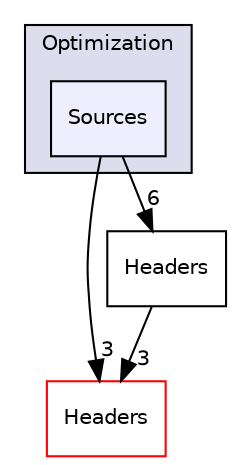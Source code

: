 digraph "Sources" {
  compound=true
  node [ fontsize="10", fontname="Helvetica"];
  edge [ labelfontsize="10", labelfontname="Helvetica"];
  subgraph clusterdir_44d55a84988d0e22835769f22e88f43a {
    graph [ bgcolor="#ddddee", pencolor="black", label="Optimization" fontname="Helvetica", fontsize="10", URL="dir_44d55a84988d0e22835769f22e88f43a.html"]
  dir_879fd9f35cc9de69e4aa8dba93fe1512 [shape=box, label="Sources", style="filled", fillcolor="#eeeeff", pencolor="black", URL="dir_879fd9f35cc9de69e4aa8dba93fe1512.html"];
  }
  dir_3ed09e8ce6640af79318ee4a8db1ede0 [shape=box label="Headers" fillcolor="white" style="filled" color="red" URL="dir_3ed09e8ce6640af79318ee4a8db1ede0.html"];
  dir_2ee2ceb39d2030e8a5afe80bb7a1fdce [shape=box label="Headers" URL="dir_2ee2ceb39d2030e8a5afe80bb7a1fdce.html"];
  dir_879fd9f35cc9de69e4aa8dba93fe1512->dir_3ed09e8ce6640af79318ee4a8db1ede0 [headlabel="3", labeldistance=1.5 headhref="dir_000057_000008.html"];
  dir_879fd9f35cc9de69e4aa8dba93fe1512->dir_2ee2ceb39d2030e8a5afe80bb7a1fdce [headlabel="6", labeldistance=1.5 headhref="dir_000057_000058.html"];
  dir_2ee2ceb39d2030e8a5afe80bb7a1fdce->dir_3ed09e8ce6640af79318ee4a8db1ede0 [headlabel="3", labeldistance=1.5 headhref="dir_000058_000008.html"];
}

